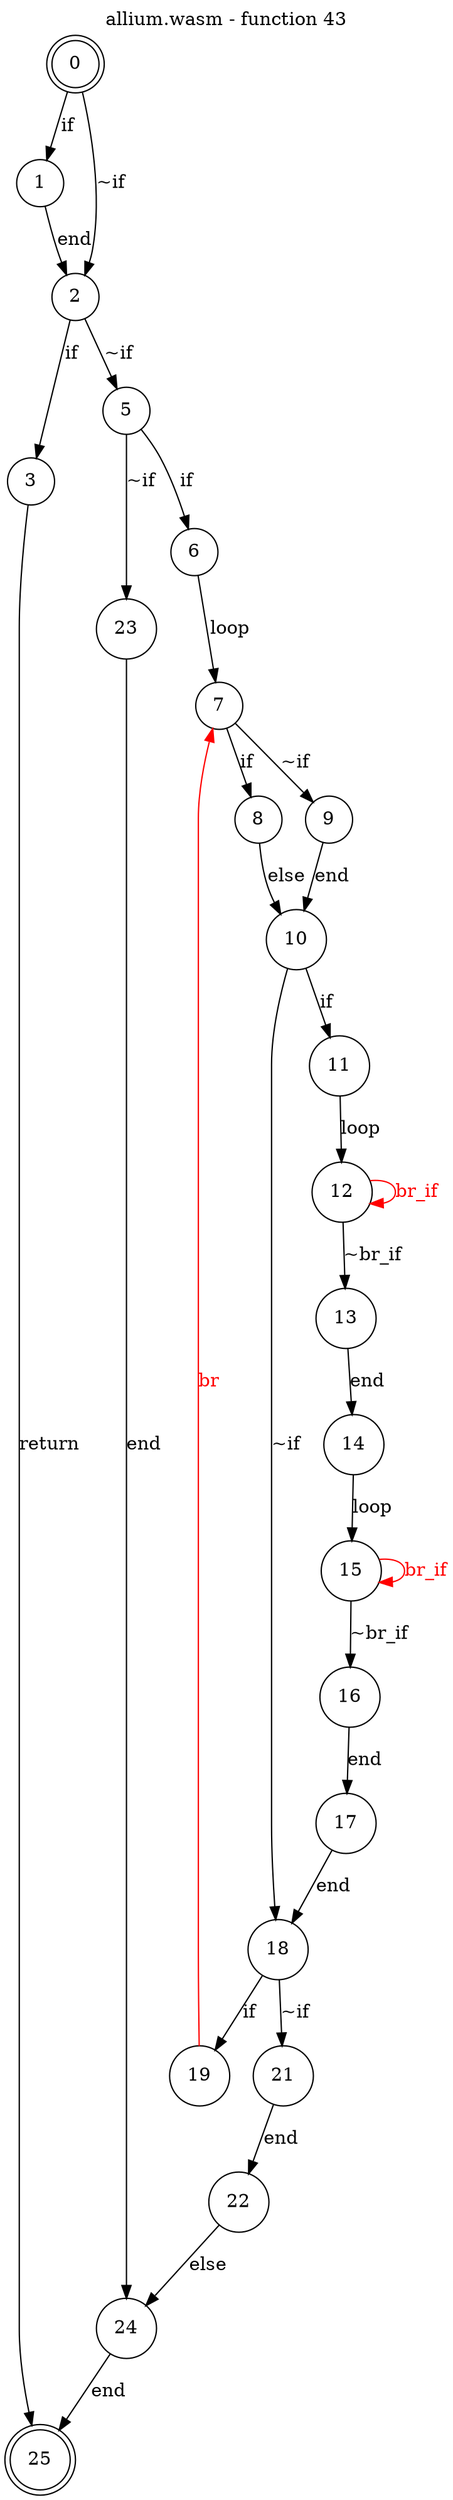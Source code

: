 digraph finite_state_machine {
    label = "allium.wasm - function 43"
    labelloc =  t
    labelfontsize = 16
    labelfontcolor = black
    labelfontname = "Helvetica"
    node [shape = doublecircle]; 0 25;
    node [shape = circle];
    0 -> 1[label="if"];
    0 -> 2[label="~if"];
    1 -> 2[label="end"];
    2 -> 3[label="if"];
    2 -> 5[label="~if"];
    3 -> 25[label="return"];
    5 -> 6[label="if"];
    5 -> 23[label="~if"];
    6 -> 7[label="loop"];
    7 -> 8[label="if"];
    7 -> 9[label="~if"];
    8 -> 10[label="else"];
    9 -> 10[label="end"];
    10 -> 11[label="if"];
    10 -> 18[label="~if"];
    11 -> 12[label="loop"];
    12 -> 13[label="~br_if"];
    12 -> 12[color="red" fontcolor="red" label="br_if"];
    13 -> 14[label="end"];
    14 -> 15[label="loop"];
    15 -> 16[label="~br_if"];
    15 -> 15[color="red" fontcolor="red" label="br_if"];
    16 -> 17[label="end"];
    17 -> 18[label="end"];
    18 -> 19[label="if"];
    18 -> 21[label="~if"];
    19 -> 7[color="red" fontcolor="red" label="br"];
    21 -> 22[label="end"];
    22 -> 24[label="else"];
    23 -> 24[label="end"];
    24 -> 25[label="end"];
}
